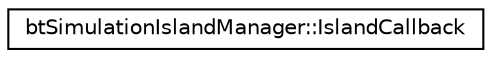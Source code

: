digraph G
{
  edge [fontname="Helvetica",fontsize="10",labelfontname="Helvetica",labelfontsize="10"];
  node [fontname="Helvetica",fontsize="10",shape=record];
  rankdir="LR";
  Node1 [label="btSimulationIslandManager::IslandCallback",height=0.2,width=0.4,color="black", fillcolor="white", style="filled",URL="$structbtSimulationIslandManager_1_1IslandCallback.html"];
}

